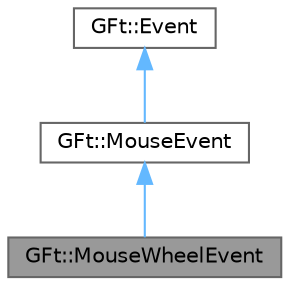 digraph "GFt::MouseWheelEvent"
{
 // LATEX_PDF_SIZE
  bgcolor="transparent";
  edge [fontname=Helvetica,fontsize=10,labelfontname=Helvetica,labelfontsize=10];
  node [fontname=Helvetica,fontsize=10,shape=box,height=0.2,width=0.4];
  Node1 [id="Node000001",label="GFt::MouseWheelEvent",height=0.2,width=0.4,color="gray40", fillcolor="grey60", style="filled", fontcolor="black",tooltip="鼠标滚轮事件"];
  Node2 -> Node1 [id="edge1_Node000001_Node000002",dir="back",color="steelblue1",style="solid",tooltip=" "];
  Node2 [id="Node000002",label="GFt::MouseEvent",height=0.2,width=0.4,color="gray40", fillcolor="white", style="filled",URL="$class_g_ft_1_1_mouse_event.html",tooltip="鼠标事件基类"];
  Node3 -> Node2 [id="edge2_Node000002_Node000003",dir="back",color="steelblue1",style="solid",tooltip=" "];
  Node3 [id="Node000003",label="GFt::Event",height=0.2,width=0.4,color="gray40", fillcolor="white", style="filled",URL="$class_g_ft_1_1_event.html",tooltip="事件基类"];
}

